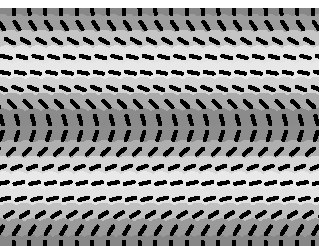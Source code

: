 % ubhtransients.mp
% L. Nobre G.
% 2003

numeric SingleContinuosParameter;
SingleContinuosParameter = 0.95;

numeric vertn, horin, grids, thex, they, varx, xcomp;
numeric ymax, xmax, i, j, size, u, ycomp, theta, phi;
numeric power, xlim, ylim, frax, fray, allang, shift;
numeric perang, ampper, velang, displamp, hdk;
numeric velfunc, auxfunc, homang, vpower;
pair actpos, direct, one, two, displvec;
path cirma;
color thedark;
path VGAborder;

u := 0.5mm;
size := 1.14u; 
grids := 4u;
hdk := 0.47;

% This is for the sudden rotation
%allang := SingleContinuosParameter[0,80];
%homang := 0;

% This is for the UH evolution
%         allang := 80;
%	  homang := SingleContinuosParameter[0,80]; 
%	  ampper := 0;
%	  displamp := 0;
%	  frax := 1.2;
%	  fray := 1.6;
%	  velang := 0;
%	  power := 1;
%	  vpower := 1;

% The next homang parameter when in UBH evolution
% has two parts:
% Part1 - SingleContinuosParameter from 0 to 1 [0,45]
% Part2 - SingleContinuosParameter from 1 to 0 [85,45]
%	  homang := SingleContinuosParameter[0,45]; 
%	  allang := 85;
%	  ampper := SingleContinuosParameter[0,33];
%	  velang := 15;
%	  displamp := SingleContinuosParameter[0,5u];
%	  frax := 1.2;
%	  fray := 2.0;
%	  power := 1;
%	  vpower := 1;

% This is for the UB evolution
          allang := 90;
	  homang := 0; 
	  ampper := SingleContinuosParameter[0,84];
	  displamp := SingleContinuosParameter[0,9u];
	  frax := 0.8;
	  fray := 1.5;
	  velang := 0;
	  power := 1;
	  vpower := 1;

%power := SingleContinuosParameter[1,0.47];
%vpower := 1.0/power;

xlim := 115.00;
ylim := 86.025;
vertn := 2.0*ylim/grids; 
horin := 2.0*xlim/grids;
ymax := floor(0.5*(vertn*fray-1));
xmax := floor(0.5*(horin*frax-1));
%varx := 450/(0.5*(vertn-1));% in UH and UBH
varx := 350/(0.5*(vertn-1));% in UB

	    VGAborder := (-xlim,-ylim)--         %
			 ( xlim,-ylim)--         %
			 ( xlim, ylim)--         %
			 (-xlim, ylim)--cycle;   %
			 
    def mypower( expr base, expo ) =
        begingroup
	    save aux;
	    numeric aux;
	    if base=0:
	        aux = 1;
	    else:
		aux = abs(base)/base;
	    fi;
	    ( aux*(abs(base)**expo) )
	endgroup
    enddef;

    def produce_vga_border =
	begingroup
	    draw VGAborder withcolor background withpen pencircle scaled 0;
	    clip currentpicture to VGAborder
	endgroup
    enddef;
    
    beginfig(0);				
	pickup pencircle scaled u;
	cirma := fullcircle scaled (1.43*grids);
	for i=-xmax upto xmax:	
	    for j=-ymax upto ymax:
		actpos:=(grids*(i,j)) rotated (-allang);
		thex:=i*varx;
		they:=j*varx;
		auxfunc:=dir(velang) dotprod (thex,they);
		perang :=ampper*mypower(sind(auxfunc),power);
		theta:=180-allang+perang+homang;
		direct:=dir(theta);
		velfunc:=-displamp*mypower(cosd(auxfunc),vpower);
		displvec:=dir(velang)*velfunc;
		actpos := actpos+displvec; 
		thedark := (1-hdk*(ypart direct))*white;
		fill cirma shifted actpos withcolor thedark;
	    endfor; 
	endfor;
	for i=-xmax upto xmax:	
	    for j=-ymax upto ymax:
		actpos:=(grids*(i,j)) rotated (-allang);
		thex:=i*varx;
		they:=j*varx;
		auxfunc:=dir(velang) dotprod (thex,they);
		perang :=ampper*mypower(sind(auxfunc),power);
		theta:=180-allang+perang+homang;
		direct:=dir(theta);
		velfunc:=-displamp*mypower(cosd(auxfunc),vpower);
		displvec:=dir(velang)*velfunc;
		actpos := actpos+displvec; 
		one:=actpos-size*direct;
		two:=actpos+size*direct;
		draw one--two;
	    endfor; 
	endfor;
	produce_vga_border;
endfig;

end;
